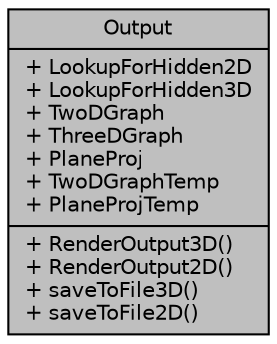 digraph "Output"
{
  edge [fontname="Helvetica",fontsize="10",labelfontname="Helvetica",labelfontsize="10"];
  node [fontname="Helvetica",fontsize="10",shape=record];
  Node1 [label="{Output\n|+ LookupForHidden2D\l+ LookupForHidden3D\l+ TwoDGraph\l+ ThreeDGraph\l+ PlaneProj\l+ TwoDGraphTemp\l+ PlaneProjTemp\l|+ RenderOutput3D()\l+ RenderOutput2D()\l+ saveToFile3D()\l+ saveToFile2D()\l}",height=0.2,width=0.4,color="black", fillcolor="grey75", style="filled", fontcolor="black"];
}
